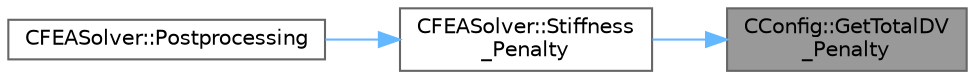 digraph "CConfig::GetTotalDV_Penalty"
{
 // LATEX_PDF_SIZE
  bgcolor="transparent";
  edge [fontname=Helvetica,fontsize=10,labelfontname=Helvetica,labelfontsize=10];
  node [fontname=Helvetica,fontsize=10,shape=box,height=0.2,width=0.4];
  rankdir="RL";
  Node1 [id="Node000001",label="CConfig::GetTotalDV\l_Penalty",height=0.2,width=0.4,color="gray40", fillcolor="grey60", style="filled", fontcolor="black",tooltip="Get the penalty weight value for the objective function."];
  Node1 -> Node2 [id="edge1_Node000001_Node000002",dir="back",color="steelblue1",style="solid",tooltip=" "];
  Node2 [id="Node000002",label="CFEASolver::Stiffness\l_Penalty",height=0.2,width=0.4,color="grey40", fillcolor="white", style="filled",URL="$classCFEASolver.html#a189b5d1e3d6a83b6f0124eb16acc1a95",tooltip="Compute the penalty due to the stiffness increase."];
  Node2 -> Node3 [id="edge2_Node000002_Node000003",dir="back",color="steelblue1",style="solid",tooltip=" "];
  Node3 [id="Node000003",label="CFEASolver::Postprocessing",height=0.2,width=0.4,color="grey40", fillcolor="white", style="filled",URL="$classCFEASolver.html#ab4fa9086b598c5778c9c0403a5626d1b",tooltip="Postprocessing."];
}
